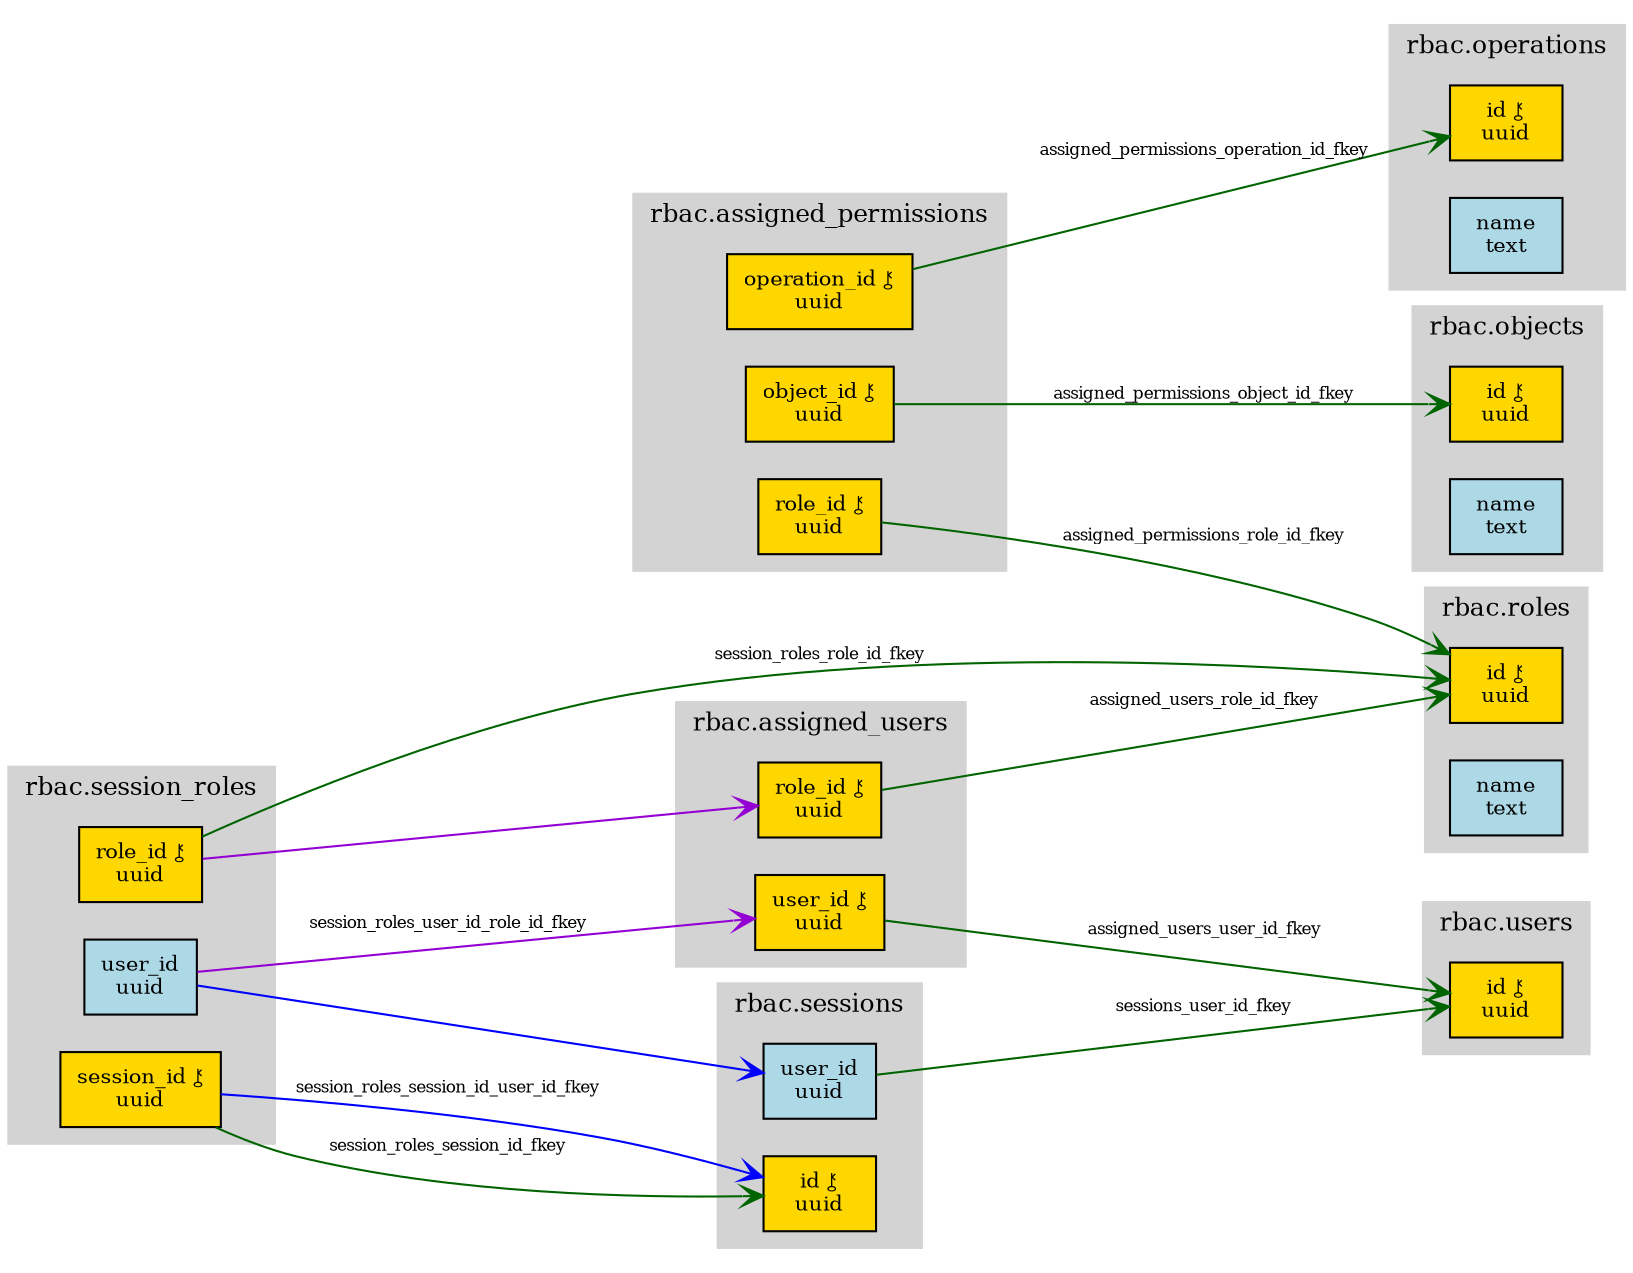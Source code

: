 digraph DatabaseSchema {
    rankdir=LR;
    compound=true;
    node [shape=box, style=filled, fillcolor=lightblue, fontsize=10];
    edge [color=darkgreen, arrowhead=vee, fontsize=8];
    
    // Table clusters with column nodes

    subgraph cluster_rbac_assigned_permissions {
        label="rbac.assigned_permissions";
        style=filled;
        color=lightgrey;
        fontsize=12;
        
        "rbac.assigned_permissions.operation_id" [label="operation_id ⚷\nuuid", fillcolor=gold];
        "rbac.assigned_permissions.object_id" [label="object_id ⚷\nuuid", fillcolor=gold];
        "rbac.assigned_permissions.role_id" [label="role_id ⚷\nuuid", fillcolor=gold];
    }

    subgraph cluster_rbac_assigned_users {
        label="rbac.assigned_users";
        style=filled;
        color=lightgrey;
        fontsize=12;
        
        "rbac.assigned_users.user_id" [label="user_id ⚷\nuuid", fillcolor=gold];
        "rbac.assigned_users.role_id" [label="role_id ⚷\nuuid", fillcolor=gold];
    }

    subgraph cluster_rbac_objects {
        label="rbac.objects";
        style=filled;
        color=lightgrey;
        fontsize=12;
        
        "rbac.objects.id" [label="id ⚷\nuuid", fillcolor=gold];
        "rbac.objects.name" [label="name\ntext"];
    }

    subgraph cluster_rbac_operations {
        label="rbac.operations";
        style=filled;
        color=lightgrey;
        fontsize=12;
        
        "rbac.operations.id" [label="id ⚷\nuuid", fillcolor=gold];
        "rbac.operations.name" [label="name\ntext"];
    }

    subgraph cluster_rbac_roles {
        label="rbac.roles";
        style=filled;
        color=lightgrey;
        fontsize=12;
        
        "rbac.roles.id" [label="id ⚷\nuuid", fillcolor=gold];
        "rbac.roles.name" [label="name\ntext"];
    }

    subgraph cluster_rbac_session_roles {
        label="rbac.session_roles";
        style=filled;
        color=lightgrey;
        fontsize=12;
        
        "rbac.session_roles.session_id" [label="session_id ⚷\nuuid", fillcolor=gold];
        "rbac.session_roles.user_id" [label="user_id\nuuid"];
        "rbac.session_roles.role_id" [label="role_id ⚷\nuuid", fillcolor=gold];
    }

    subgraph cluster_rbac_sessions {
        label="rbac.sessions";
        style=filled;
        color=lightgrey;
        fontsize=12;
        
        "rbac.sessions.id" [label="id ⚷\nuuid", fillcolor=gold];
        "rbac.sessions.user_id" [label="user_id\nuuid"];
    }

    subgraph cluster_rbac_users {
        label="rbac.users";
        style=filled;
        color=lightgrey;
        fontsize=12;
        
        "rbac.users.id" [label="id ⚷\nuuid", fillcolor=gold];
    }

    
    // Foreign Key Relationships

    "rbac.assigned_permissions.object_id" -> "rbac.objects.id" [label="assigned_permissions_object_id_fkey"];
    "rbac.assigned_permissions.operation_id" -> "rbac.operations.id" [label="assigned_permissions_operation_id_fkey"];
    "rbac.assigned_permissions.role_id" -> "rbac.roles.id" [label="assigned_permissions_role_id_fkey"];
    "rbac.assigned_users.role_id" -> "rbac.roles.id" [label="assigned_users_role_id_fkey"];
    "rbac.assigned_users.user_id" -> "rbac.users.id" [label="assigned_users_user_id_fkey"];
    "rbac.session_roles.role_id" -> "rbac.roles.id" [label="session_roles_role_id_fkey"];
    "rbac.session_roles.session_id" -> "rbac.sessions.id" [label="session_roles_session_id_fkey"];
    // Composite FK: session_roles_session_id_user_id_fkey (session_id,user_id -> id,user_id, color: blue)
    "rbac.session_roles.session_id" -> "rbac.sessions.id" [color="blue", label="session_roles_session_id_user_id_fkey"];
    "rbac.session_roles.user_id" -> "rbac.sessions.user_id" [color="blue", label=""];
    // Composite FK: session_roles_user_id_role_id_fkey (user_id,role_id -> user_id,role_id, color: darkviolet)
    "rbac.session_roles.user_id" -> "rbac.assigned_users.user_id" [color="darkviolet", label="session_roles_user_id_role_id_fkey"];
    "rbac.session_roles.role_id" -> "rbac.assigned_users.role_id" [color="darkviolet", label=""];
    "rbac.sessions.user_id" -> "rbac.users.id" [label="sessions_user_id_fkey"];

}
